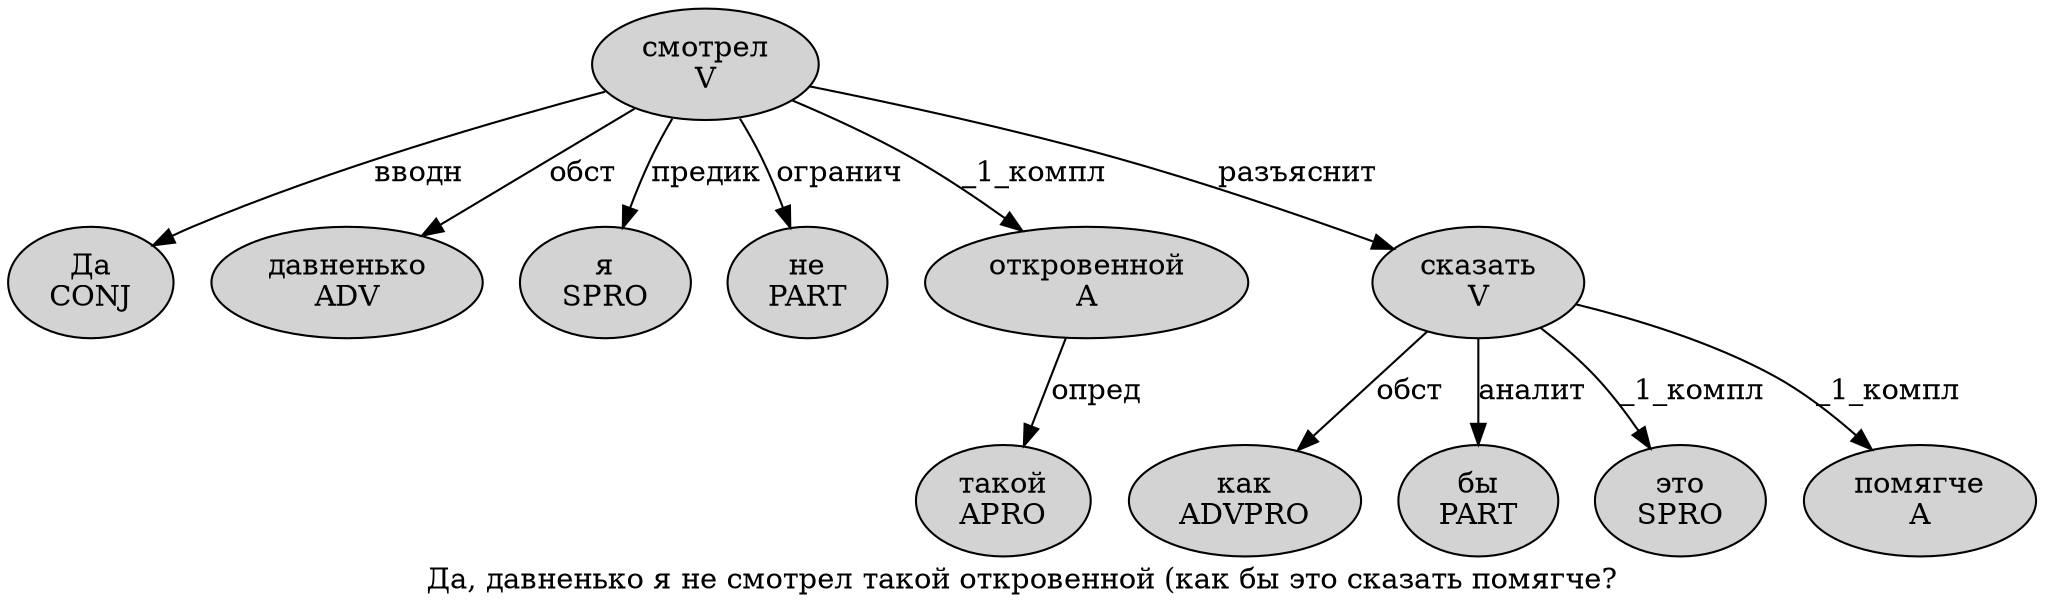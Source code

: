digraph SENTENCE_4089 {
	graph [label="Да, давненько я не смотрел такой откровенной (как бы это сказать помягче?"]
	node [style=filled]
		0 [label="Да
CONJ" color="" fillcolor=lightgray penwidth=1 shape=ellipse]
		2 [label="давненько
ADV" color="" fillcolor=lightgray penwidth=1 shape=ellipse]
		3 [label="я
SPRO" color="" fillcolor=lightgray penwidth=1 shape=ellipse]
		4 [label="не
PART" color="" fillcolor=lightgray penwidth=1 shape=ellipse]
		5 [label="смотрел
V" color="" fillcolor=lightgray penwidth=1 shape=ellipse]
		6 [label="такой
APRO" color="" fillcolor=lightgray penwidth=1 shape=ellipse]
		7 [label="откровенной
A" color="" fillcolor=lightgray penwidth=1 shape=ellipse]
		9 [label="как
ADVPRO" color="" fillcolor=lightgray penwidth=1 shape=ellipse]
		10 [label="бы
PART" color="" fillcolor=lightgray penwidth=1 shape=ellipse]
		11 [label="это
SPRO" color="" fillcolor=lightgray penwidth=1 shape=ellipse]
		12 [label="сказать
V" color="" fillcolor=lightgray penwidth=1 shape=ellipse]
		13 [label="помягче
A" color="" fillcolor=lightgray penwidth=1 shape=ellipse]
			7 -> 6 [label="опред"]
			5 -> 0 [label="вводн"]
			5 -> 2 [label="обст"]
			5 -> 3 [label="предик"]
			5 -> 4 [label="огранич"]
			5 -> 7 [label="_1_компл"]
			5 -> 12 [label="разъяснит"]
			12 -> 9 [label="обст"]
			12 -> 10 [label="аналит"]
			12 -> 11 [label="_1_компл"]
			12 -> 13 [label="_1_компл"]
}